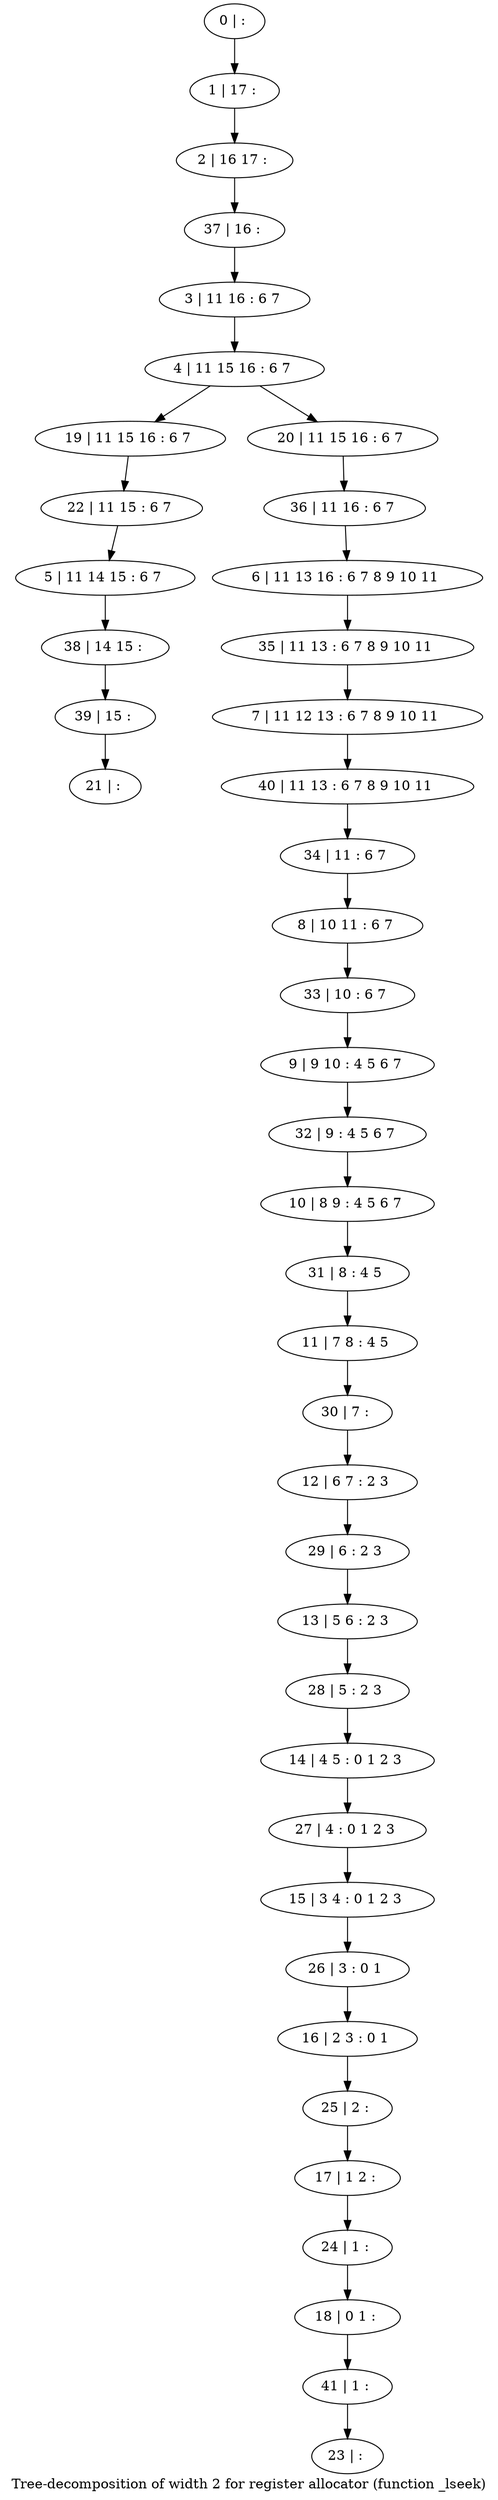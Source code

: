 digraph G {
graph [label="Tree-decomposition of width 2 for register allocator (function _lseek)"]
0[label="0 | : "];
1[label="1 | 17 : "];
2[label="2 | 16 17 : "];
3[label="3 | 11 16 : 6 7 "];
4[label="4 | 11 15 16 : 6 7 "];
5[label="5 | 11 14 15 : 6 7 "];
6[label="6 | 11 13 16 : 6 7 8 9 10 11 "];
7[label="7 | 11 12 13 : 6 7 8 9 10 11 "];
8[label="8 | 10 11 : 6 7 "];
9[label="9 | 9 10 : 4 5 6 7 "];
10[label="10 | 8 9 : 4 5 6 7 "];
11[label="11 | 7 8 : 4 5 "];
12[label="12 | 6 7 : 2 3 "];
13[label="13 | 5 6 : 2 3 "];
14[label="14 | 4 5 : 0 1 2 3 "];
15[label="15 | 3 4 : 0 1 2 3 "];
16[label="16 | 2 3 : 0 1 "];
17[label="17 | 1 2 : "];
18[label="18 | 0 1 : "];
19[label="19 | 11 15 16 : 6 7 "];
20[label="20 | 11 15 16 : 6 7 "];
21[label="21 | : "];
22[label="22 | 11 15 : 6 7 "];
23[label="23 | : "];
24[label="24 | 1 : "];
25[label="25 | 2 : "];
26[label="26 | 3 : 0 1 "];
27[label="27 | 4 : 0 1 2 3 "];
28[label="28 | 5 : 2 3 "];
29[label="29 | 6 : 2 3 "];
30[label="30 | 7 : "];
31[label="31 | 8 : 4 5 "];
32[label="32 | 9 : 4 5 6 7 "];
33[label="33 | 10 : 6 7 "];
34[label="34 | 11 : 6 7 "];
35[label="35 | 11 13 : 6 7 8 9 10 11 "];
36[label="36 | 11 16 : 6 7 "];
37[label="37 | 16 : "];
38[label="38 | 14 15 : "];
39[label="39 | 15 : "];
40[label="40 | 11 13 : 6 7 8 9 10 11 "];
41[label="41 | 1 : "];
0->1 ;
1->2 ;
3->4 ;
4->19 ;
4->20 ;
22->5 ;
19->22 ;
24->18 ;
17->24 ;
25->17 ;
16->25 ;
26->16 ;
15->26 ;
27->15 ;
14->27 ;
28->14 ;
13->28 ;
29->13 ;
12->29 ;
30->12 ;
11->30 ;
31->11 ;
10->31 ;
32->10 ;
9->32 ;
33->9 ;
8->33 ;
34->8 ;
35->7 ;
6->35 ;
36->6 ;
20->36 ;
37->3 ;
2->37 ;
5->38 ;
39->21 ;
38->39 ;
40->34 ;
7->40 ;
41->23 ;
18->41 ;
}
